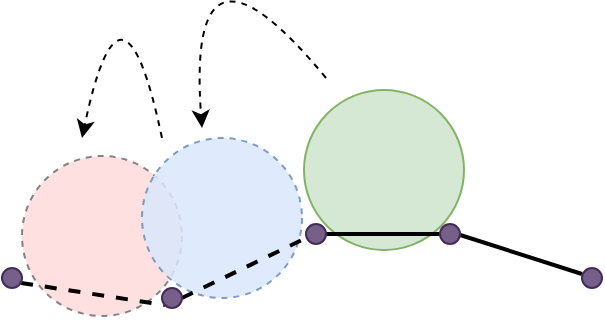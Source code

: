 <mxfile version="14.7.0" type="device" pages="6"><diagram id="McyWJJB7slgxtzkag8e3" name="fig1"><mxGraphModel dx="1038" dy="548" grid="1" gridSize="10" guides="1" tooltips="1" connect="1" arrows="1" fold="1" page="1" pageScale="1" pageWidth="850" pageHeight="1100" math="0" shadow="0"><root><mxCell id="0"/><mxCell id="1" parent="0"/><mxCell id="WJfNXhiobhw3W7IoiTRp-14" value="" style="ellipse;whiteSpace=wrap;html=1;aspect=fixed;fillColor=#ffcccc;strokeColor=#36393d;dashed=1;opacity=60;" vertex="1" parent="1"><mxGeometry x="220" y="214" width="80" height="80" as="geometry"/></mxCell><mxCell id="WJfNXhiobhw3W7IoiTRp-1" value="" style="ellipse;whiteSpace=wrap;html=1;aspect=fixed;fillColor=#d5e8d4;strokeColor=#82b366;" vertex="1" parent="1"><mxGeometry x="361" y="181" width="80" height="80" as="geometry"/></mxCell><mxCell id="WJfNXhiobhw3W7IoiTRp-6" value="" style="ellipse;whiteSpace=wrap;html=1;aspect=fixed;fillColor=#dae8fc;strokeColor=#6c8ebf;dashed=1;opacity=85;" vertex="1" parent="1"><mxGeometry x="280" y="205" width="80" height="80" as="geometry"/></mxCell><mxCell id="WJfNXhiobhw3W7IoiTRp-7" value="" style="curved=1;endArrow=classic;html=1;dashed=1;" edge="1" parent="1"><mxGeometry width="50" height="50" relative="1" as="geometry"><mxPoint x="372" y="175" as="sourcePoint"/><mxPoint x="310" y="200" as="targetPoint"/><Array as="points"><mxPoint x="372" y="175"/><mxPoint x="302" y="90"/></Array></mxGeometry></mxCell><mxCell id="WJfNXhiobhw3W7IoiTRp-8" value="" style="endArrow=none;html=1;entryX=0;entryY=0.5;entryDx=0;entryDy=0;strokeWidth=2;" edge="1" parent="1" target="WJfNXhiobhw3W7IoiTRp-2"><mxGeometry width="50" height="50" relative="1" as="geometry"><mxPoint x="371" y="253" as="sourcePoint"/><mxPoint x="429" y="248" as="targetPoint"/></mxGeometry></mxCell><mxCell id="WJfNXhiobhw3W7IoiTRp-9" value="" style="endArrow=none;html=1;strokeWidth=2;dashed=1;entryX=1.045;entryY=0.615;entryDx=0;entryDy=0;entryPerimeter=0;exitX=1;exitY=0.5;exitDx=0;exitDy=0;" edge="1" parent="1" source="WJfNXhiobhw3W7IoiTRp-5" target="WJfNXhiobhw3W7IoiTRp-6"><mxGeometry width="50" height="50" relative="1" as="geometry"><mxPoint x="310" y="281" as="sourcePoint"/><mxPoint x="370" y="250" as="targetPoint"/></mxGeometry></mxCell><mxCell id="WJfNXhiobhw3W7IoiTRp-10" value="" style="endArrow=none;html=1;strokeWidth=2;exitX=0.854;exitY=0.2;exitDx=0;exitDy=0;exitPerimeter=0;" edge="1" parent="1"><mxGeometry width="50" height="50" relative="1" as="geometry"><mxPoint x="437.54" y="253" as="sourcePoint"/><mxPoint x="500" y="273" as="targetPoint"/></mxGeometry></mxCell><mxCell id="WJfNXhiobhw3W7IoiTRp-11" value="" style="ellipse;whiteSpace=wrap;html=1;aspect=fixed;fillColor=#76608a;strokeColor=#432D57;fontColor=#ffffff;" vertex="1" parent="1"><mxGeometry x="500" y="270" width="10" height="10" as="geometry"/></mxCell><mxCell id="WJfNXhiobhw3W7IoiTRp-13" value="" style="endArrow=none;html=1;strokeWidth=2;dashed=1;exitX=1;exitY=0;exitDx=0;exitDy=0;entryX=0;entryY=1;entryDx=0;entryDy=0;" edge="1" parent="1" target="WJfNXhiobhw3W7IoiTRp-5"><mxGeometry width="50" height="50" relative="1" as="geometry"><mxPoint x="219.536" y="277.464" as="sourcePoint"/><mxPoint x="291" y="283" as="targetPoint"/></mxGeometry></mxCell><mxCell id="WJfNXhiobhw3W7IoiTRp-15" value="" style="curved=1;endArrow=classic;html=1;dashed=1;" edge="1" parent="1"><mxGeometry width="50" height="50" relative="1" as="geometry"><mxPoint x="290" y="205" as="sourcePoint"/><mxPoint x="250" y="205" as="targetPoint"/><Array as="points"><mxPoint x="290" y="205"/><mxPoint x="270" y="110"/></Array></mxGeometry></mxCell><mxCell id="WJfNXhiobhw3W7IoiTRp-2" value="" style="ellipse;whiteSpace=wrap;html=1;aspect=fixed;fillColor=#76608a;strokeColor=#432D57;fontColor=#ffffff;" vertex="1" parent="1"><mxGeometry x="429" y="248" width="10" height="10" as="geometry"/></mxCell><mxCell id="WJfNXhiobhw3W7IoiTRp-3" value="" style="ellipse;whiteSpace=wrap;html=1;aspect=fixed;fillColor=#76608a;strokeColor=#432D57;fontColor=#ffffff;" vertex="1" parent="1"><mxGeometry x="362" y="248" width="10" height="10" as="geometry"/></mxCell><mxCell id="WJfNXhiobhw3W7IoiTRp-5" value="" style="ellipse;whiteSpace=wrap;html=1;aspect=fixed;fillColor=#76608a;strokeColor=#432D57;fontColor=#ffffff;" vertex="1" parent="1"><mxGeometry x="290" y="280" width="10" height="10" as="geometry"/></mxCell><mxCell id="WJfNXhiobhw3W7IoiTRp-12" value="" style="ellipse;whiteSpace=wrap;html=1;aspect=fixed;fillColor=#76608a;strokeColor=#432D57;fontColor=#ffffff;" vertex="1" parent="1"><mxGeometry x="210" y="270" width="10" height="10" as="geometry"/></mxCell></root></mxGraphModel></diagram><diagram id="xUUzEKkijqTfTejc6-mS" name="fig2"><mxGraphModel dx="865" dy="409" grid="1" gridSize="10" guides="1" tooltips="1" connect="1" arrows="1" fold="1" page="1" pageScale="1" pageWidth="850" pageHeight="1100" math="0" shadow="0"><root><mxCell id="mQJlrLMJaG-3CKqJu2vz-0"/><mxCell id="mQJlrLMJaG-3CKqJu2vz-1" parent="mQJlrLMJaG-3CKqJu2vz-0"/><mxCell id="8641S1xdZxsPxGsttCJT-1" value="" style="ellipse;whiteSpace=wrap;html=1;aspect=fixed;fillColor=#76608a;strokeColor=#432D57;fontColor=#ffffff;" vertex="1" parent="mQJlrLMJaG-3CKqJu2vz-1"><mxGeometry x="360" y="245" width="10" height="10" as="geometry"/></mxCell><mxCell id="TNHSLj_op2m4WKeNUAd5-0" value="" style="ellipse;whiteSpace=wrap;html=1;aspect=fixed;fillColor=#d5e8d4;strokeColor=#82b366;" vertex="1" parent="mQJlrLMJaG-3CKqJu2vz-1"><mxGeometry x="360" y="180" width="80" height="80" as="geometry"/></mxCell><mxCell id="TNHSLj_op2m4WKeNUAd5-1" value="" style="ellipse;whiteSpace=wrap;html=1;aspect=fixed;fillColor=#76608a;strokeColor=#432D57;fontColor=#ffffff;" vertex="1" parent="mQJlrLMJaG-3CKqJu2vz-1"><mxGeometry x="490" y="261" width="10" height="10" as="geometry"/></mxCell><mxCell id="TNHSLj_op2m4WKeNUAd5-6" value="" style="ellipse;whiteSpace=wrap;html=1;aspect=fixed;fillColor=#76608a;strokeColor=#432D57;fontColor=#ffffff;" vertex="1" parent="mQJlrLMJaG-3CKqJu2vz-1"><mxGeometry x="300" y="230" width="10" height="10" as="geometry"/></mxCell><mxCell id="TNHSLj_op2m4WKeNUAd5-10" value="" style="endArrow=classic;html=1;strokeColor=#000000;strokeWidth=1;dashed=1;startArrow=classic;startFill=1;endFill=1;dashPattern=1 1;" edge="1" parent="mQJlrLMJaG-3CKqJu2vz-1"><mxGeometry width="50" height="50" relative="1" as="geometry"><mxPoint x="359" y="220" as="sourcePoint"/><mxPoint x="399" y="220" as="targetPoint"/></mxGeometry></mxCell><mxCell id="TNHSLj_op2m4WKeNUAd5-11" value="r" style="text;html=1;strokeColor=none;fillColor=none;align=center;verticalAlign=middle;whiteSpace=wrap;rounded=0;dashed=1;opacity=85;" vertex="1" parent="mQJlrLMJaG-3CKqJu2vz-1"><mxGeometry x="360" y="197" width="40" height="20" as="geometry"/></mxCell><mxCell id="gMS-cMpgUcJ2Rg2c8s0q-0" value="" style="endArrow=none;html=1;strokeColor=#000000;strokeWidth=2;" edge="1" parent="mQJlrLMJaG-3CKqJu2vz-1"><mxGeometry width="50" height="50" relative="1" as="geometry"><mxPoint x="370" y="249" as="sourcePoint"/><mxPoint x="440" y="249" as="targetPoint"/></mxGeometry></mxCell><mxCell id="8641S1xdZxsPxGsttCJT-0" value="" style="ellipse;whiteSpace=wrap;html=1;aspect=fixed;fillColor=#76608a;strokeColor=#432D57;fontColor=#ffffff;" vertex="1" parent="mQJlrLMJaG-3CKqJu2vz-1"><mxGeometry x="431" y="243" width="10" height="10" as="geometry"/></mxCell><mxCell id="gMS-cMpgUcJ2Rg2c8s0q-1" value="" style="ellipse;whiteSpace=wrap;html=1;aspect=fixed;dashed=1;opacity=85;fillColor=#00994D;strokeColor=#00CC00;" vertex="1" parent="mQJlrLMJaG-3CKqJu2vz-1"><mxGeometry x="398" y="217" width="5" height="5" as="geometry"/></mxCell></root></mxGraphModel></diagram><diagram id="gimRj_-tZtLqCmrQDV1l" name="fig3"><mxGraphModel dx="1038" dy="491" grid="1" gridSize="10" guides="1" tooltips="1" connect="1" arrows="1" fold="1" page="1" pageScale="1" pageWidth="850" pageHeight="1100" math="0" shadow="0"><root><mxCell id="xwHCb1eLwYluOGuVsTcK-0"/><mxCell id="xwHCb1eLwYluOGuVsTcK-1" parent="xwHCb1eLwYluOGuVsTcK-0"/><mxCell id="xwHCb1eLwYluOGuVsTcK-3" value="" style="shape=cube;whiteSpace=wrap;html=1;boundedLbl=1;backgroundOutline=1;darkOpacity=0.05;darkOpacity2=0.1;dashed=1;opacity=85;fontColor=#000000;fillColor=#FFB366;strokeColor=#CC6600;" vertex="1" parent="xwHCb1eLwYluOGuVsTcK-1"><mxGeometry x="380" y="280" width="120" height="80" as="geometry"/></mxCell><mxCell id="xwHCb1eLwYluOGuVsTcK-4" value="" style="shape=cube;whiteSpace=wrap;html=1;boundedLbl=1;backgroundOutline=1;darkOpacity=0.05;darkOpacity2=0.1;dashed=1;opacity=85;fontColor=#000000;fillColor=#FFB366;strokeColor=#CC6600;" vertex="1" parent="xwHCb1eLwYluOGuVsTcK-1"><mxGeometry x="380" y="220" width="120" height="80" as="geometry"/></mxCell><mxCell id="xwHCb1eLwYluOGuVsTcK-5" value="" style="shape=cube;whiteSpace=wrap;html=1;boundedLbl=1;backgroundOutline=1;darkOpacity=0.05;darkOpacity2=0.1;dashed=1;opacity=85;fontColor=#000000;fillColor=#FFB366;strokeColor=#CC6600;" vertex="1" parent="xwHCb1eLwYluOGuVsTcK-1"><mxGeometry x="380" y="160" width="120" height="80" as="geometry"/></mxCell><mxCell id="xwHCb1eLwYluOGuVsTcK-8" value="" style="shape=cube;whiteSpace=wrap;html=1;boundedLbl=1;backgroundOutline=1;darkOpacity=0.05;darkOpacity2=0.1;dashed=1;opacity=85;fontColor=#000000;fillColor=#FFB366;strokeColor=#CC6600;" vertex="1" parent="xwHCb1eLwYluOGuVsTcK-1"><mxGeometry x="280" y="280" width="120" height="80" as="geometry"/></mxCell><mxCell id="xwHCb1eLwYluOGuVsTcK-10" value="" style="shape=cube;whiteSpace=wrap;html=1;boundedLbl=1;backgroundOutline=1;darkOpacity=0.05;darkOpacity2=0.1;dashed=1;opacity=85;fontColor=#000000;fillColor=#FFB366;strokeColor=#CC6600;" vertex="1" parent="xwHCb1eLwYluOGuVsTcK-1"><mxGeometry x="181" y="280" width="120" height="80" as="geometry"/></mxCell><mxCell id="92AWv-ZQTvZantm0mAcI-4" value="" style="ellipse;whiteSpace=wrap;html=1;aspect=fixed;fillColor=#76608a;strokeColor=#432D57;fontColor=#ffffff;" vertex="1" parent="xwHCb1eLwYluOGuVsTcK-1"><mxGeometry x="235" y="330" width="10" height="10" as="geometry"/></mxCell><mxCell id="92AWv-ZQTvZantm0mAcI-6" value="" style="ellipse;whiteSpace=wrap;html=1;aspect=fixed;fillColor=#76608a;strokeColor=#432D57;fontColor=#ffffff;" vertex="1" parent="xwHCb1eLwYluOGuVsTcK-1"><mxGeometry x="425" y="280" width="10" height="10" as="geometry"/></mxCell><mxCell id="92AWv-ZQTvZantm0mAcI-7" value="" style="ellipse;whiteSpace=wrap;html=1;aspect=fixed;fillColor=#76608a;strokeColor=#432D57;fontColor=#ffffff;" vertex="1" parent="xwHCb1eLwYluOGuVsTcK-1"><mxGeometry x="470" y="340" width="10" height="10" as="geometry"/></mxCell><mxCell id="92AWv-ZQTvZantm0mAcI-8" value="" style="ellipse;whiteSpace=wrap;html=1;aspect=fixed;fillColor=#76608a;strokeColor=#432D57;fontColor=#ffffff;" vertex="1" parent="xwHCb1eLwYluOGuVsTcK-1"><mxGeometry x="460" y="205" width="10" height="10" as="geometry"/></mxCell><mxCell id="92AWv-ZQTvZantm0mAcI-9" value="" style="ellipse;whiteSpace=wrap;html=1;aspect=fixed;fillColor=#76608a;strokeColor=#432D57;fontColor=#ffffff;" vertex="1" parent="xwHCb1eLwYluOGuVsTcK-1"><mxGeometry x="320" y="340" width="10" height="10" as="geometry"/></mxCell><mxCell id="92AWv-ZQTvZantm0mAcI-10" value="" style="ellipse;whiteSpace=wrap;html=1;aspect=fixed;fillColor=#76608a;strokeColor=#432D57;fontColor=#ffffff;" vertex="1" parent="xwHCb1eLwYluOGuVsTcK-1"><mxGeometry x="350" y="340" width="10" height="10" as="geometry"/></mxCell><mxCell id="92AWv-ZQTvZantm0mAcI-13" value="" style="ellipse;whiteSpace=wrap;html=1;aspect=fixed;fillColor=#76608a;strokeColor=#432D57;fontColor=#ffffff;" vertex="1" parent="xwHCb1eLwYluOGuVsTcK-1"><mxGeometry x="340" y="320" width="10" height="10" as="geometry"/></mxCell><mxCell id="92AWv-ZQTvZantm0mAcI-14" value="" style="ellipse;whiteSpace=wrap;html=1;aspect=fixed;fillColor=#76608a;strokeColor=#432D57;fontColor=#ffffff;" vertex="1" parent="xwHCb1eLwYluOGuVsTcK-1"><mxGeometry x="270" y="310" width="10" height="10" as="geometry"/></mxCell><mxCell id="92AWv-ZQTvZantm0mAcI-15" value="" style="ellipse;whiteSpace=wrap;html=1;aspect=fixed;fillColor=#76608a;strokeColor=#432D57;fontColor=#ffffff;" vertex="1" parent="xwHCb1eLwYluOGuVsTcK-1"><mxGeometry x="460" y="245" width="10" height="10" as="geometry"/></mxCell><mxCell id="92AWv-ZQTvZantm0mAcI-16" value="" style="ellipse;whiteSpace=wrap;html=1;aspect=fixed;fillColor=#76608a;strokeColor=#432D57;fontColor=#ffffff;" vertex="1" parent="xwHCb1eLwYluOGuVsTcK-1"><mxGeometry x="460" y="270" width="10" height="10" as="geometry"/></mxCell><mxCell id="92AWv-ZQTvZantm0mAcI-17" value="" style="endArrow=classic;startArrow=classic;html=1;dashed=1;dashPattern=1 1;strokeWidth=2;" edge="1" parent="xwHCb1eLwYluOGuVsTcK-1"><mxGeometry width="50" height="50" relative="1" as="geometry"><mxPoint x="190" y="150" as="sourcePoint"/><mxPoint x="280" y="150" as="targetPoint"/></mxGeometry></mxCell><mxCell id="92AWv-ZQTvZantm0mAcI-18" value="&lt;b&gt;2r&lt;/b&gt;" style="text;html=1;strokeColor=none;fillColor=none;align=center;verticalAlign=middle;whiteSpace=wrap;rounded=0;dashed=1;opacity=85;" vertex="1" parent="xwHCb1eLwYluOGuVsTcK-1"><mxGeometry x="210" y="120" width="40" height="20" as="geometry"/></mxCell><mxCell id="92AWv-ZQTvZantm0mAcI-19" value="" style="endArrow=classic;startArrow=classic;html=1;dashed=1;dashPattern=1 1;strokeWidth=2;" edge="1" parent="xwHCb1eLwYluOGuVsTcK-1"><mxGeometry width="50" height="50" relative="1" as="geometry"><mxPoint x="170" y="220" as="sourcePoint"/><mxPoint x="170" y="160" as="targetPoint"/></mxGeometry></mxCell><mxCell id="92AWv-ZQTvZantm0mAcI-20" value="&lt;b&gt;2r&lt;/b&gt;" style="text;html=1;strokeColor=none;fillColor=none;align=center;verticalAlign=middle;whiteSpace=wrap;rounded=0;dashed=1;opacity=85;" vertex="1" parent="xwHCb1eLwYluOGuVsTcK-1"><mxGeometry x="120" y="175" width="40" height="20" as="geometry"/></mxCell><mxCell id="xwHCb1eLwYluOGuVsTcK-7" value="" style="shape=cube;whiteSpace=wrap;html=1;boundedLbl=1;backgroundOutline=1;darkOpacity=0.05;darkOpacity2=0.1;dashed=1;opacity=85;fillColor=#cdeb8b;strokeColor=#36393d;" vertex="1" parent="xwHCb1eLwYluOGuVsTcK-1"><mxGeometry x="281" y="220" width="120" height="80" as="geometry"/></mxCell><mxCell id="92AWv-ZQTvZantm0mAcI-1" value="" style="ellipse;whiteSpace=wrap;html=1;aspect=fixed;fillColor=#76608a;strokeColor=#432D57;fontColor=#ffffff;" vertex="1" parent="xwHCb1eLwYluOGuVsTcK-1"><mxGeometry x="370" y="255" width="10" height="10" as="geometry"/></mxCell><mxCell id="92AWv-ZQTvZantm0mAcI-0" value="" style="ellipse;whiteSpace=wrap;html=1;aspect=fixed;fillColor=#76608a;strokeColor=#432D57;fontColor=#ffffff;" vertex="1" parent="xwHCb1eLwYluOGuVsTcK-1"><mxGeometry x="320" y="280" width="10" height="10" as="geometry"/></mxCell><mxCell id="xwHCb1eLwYluOGuVsTcK-6" value="" style="shape=cube;whiteSpace=wrap;html=1;boundedLbl=1;backgroundOutline=1;darkOpacity=0.05;darkOpacity2=0.1;dashed=1;opacity=85;fontColor=#000000;fillColor=#FFB366;strokeColor=#CC6600;" vertex="1" parent="xwHCb1eLwYluOGuVsTcK-1"><mxGeometry x="281" y="160" width="120" height="80" as="geometry"/></mxCell><mxCell id="xwHCb1eLwYluOGuVsTcK-11" value="" style="shape=cube;whiteSpace=wrap;html=1;boundedLbl=1;backgroundOutline=1;darkOpacity=0.05;darkOpacity2=0.1;dashed=1;opacity=85;fontColor=#000000;fillColor=#FFB366;strokeColor=#CC6600;" vertex="1" parent="xwHCb1eLwYluOGuVsTcK-1"><mxGeometry x="181" y="220" width="120" height="80" as="geometry"/></mxCell><mxCell id="92AWv-ZQTvZantm0mAcI-2" value="" style="ellipse;whiteSpace=wrap;html=1;aspect=fixed;fillColor=#76608a;strokeColor=#432D57;fontColor=#ffffff;" vertex="1" parent="xwHCb1eLwYluOGuVsTcK-1"><mxGeometry x="310" y="195" width="10" height="10" as="geometry"/></mxCell><mxCell id="92AWv-ZQTvZantm0mAcI-3" value="" style="ellipse;whiteSpace=wrap;html=1;aspect=fixed;fillColor=#76608a;strokeColor=#432D57;fontColor=#ffffff;" vertex="1" parent="xwHCb1eLwYluOGuVsTcK-1"><mxGeometry x="220" y="270" width="10" height="10" as="geometry"/></mxCell><mxCell id="xwHCb1eLwYluOGuVsTcK-9" value="" style="shape=cube;whiteSpace=wrap;html=1;boundedLbl=1;backgroundOutline=1;darkOpacity=0.05;darkOpacity2=0.1;dashed=1;opacity=85;fontColor=#000000;fillColor=#FFB366;strokeColor=#CC6600;" vertex="1" parent="xwHCb1eLwYluOGuVsTcK-1"><mxGeometry x="180" y="160" width="120" height="80" as="geometry"/></mxCell><mxCell id="92AWv-ZQTvZantm0mAcI-5" value="" style="ellipse;whiteSpace=wrap;html=1;aspect=fixed;fillColor=#76608a;strokeColor=#432D57;fontColor=#ffffff;" vertex="1" parent="xwHCb1eLwYluOGuVsTcK-1"><mxGeometry x="270" y="205" width="10" height="10" as="geometry"/></mxCell></root></mxGraphModel></diagram><diagram id="tXAduwIjZmptckJVi6uh" name="fig4"><mxGraphModel dx="1038" dy="548" grid="1" gridSize="10" guides="1" tooltips="1" connect="1" arrows="1" fold="1" page="1" pageScale="1" pageWidth="850" pageHeight="1100" math="0" shadow="0"><root><mxCell id="Fuq_MkW_9nn9NJ43idgY-0"/><mxCell id="Fuq_MkW_9nn9NJ43idgY-1" parent="Fuq_MkW_9nn9NJ43idgY-0"/><mxCell id="Fuq_MkW_9nn9NJ43idgY-3" value="" style="triangle;whiteSpace=wrap;html=1;fillColor=#ffcccc;opacity=85;rotation=-30;strokeColor=#FF6666;" vertex="1" parent="Fuq_MkW_9nn9NJ43idgY-1"><mxGeometry x="369.46" y="155.5" width="75.29" height="174.9" as="geometry"/></mxCell><mxCell id="Fuq_MkW_9nn9NJ43idgY-4" value="e" style="text;html=1;strokeColor=none;fillColor=none;align=center;verticalAlign=middle;whiteSpace=wrap;rounded=0;dashed=1;opacity=85;" vertex="1" parent="Fuq_MkW_9nn9NJ43idgY-1"><mxGeometry x="380" y="190" width="40" height="20" as="geometry"/></mxCell><mxCell id="KLux3uQSpgtwb2YPUPci-0" value="" style="ellipse;whiteSpace=wrap;html=1;aspect=fixed;fillColor=#76608a;strokeColor=#432D57;fontColor=#ffffff;" vertex="1" parent="Fuq_MkW_9nn9NJ43idgY-1"><mxGeometry x="300" y="250" width="10" height="10" as="geometry"/></mxCell><mxCell id="KLux3uQSpgtwb2YPUPci-2" value="" style="endArrow=none;dashed=1;html=1;dashPattern=1 3;strokeWidth=2;exitX=1;exitY=0;exitDx=0;exitDy=0;" edge="1" parent="Fuq_MkW_9nn9NJ43idgY-1" source="KLux3uQSpgtwb2YPUPci-0"><mxGeometry width="50" height="50" relative="1" as="geometry"><mxPoint x="280" y="240" as="sourcePoint"/><mxPoint x="330" y="190" as="targetPoint"/></mxGeometry></mxCell><mxCell id="KLux3uQSpgtwb2YPUPci-3" value="" style="endArrow=none;dashed=1;html=1;dashPattern=1 3;strokeWidth=2;exitX=1;exitY=0.5;exitDx=0;exitDy=0;" edge="1" parent="Fuq_MkW_9nn9NJ43idgY-1" source="KLux3uQSpgtwb2YPUPci-0"><mxGeometry width="50" height="50" relative="1" as="geometry"><mxPoint x="419.996" y="285.734" as="sourcePoint"/><mxPoint x="441.46" y="224.27" as="targetPoint"/></mxGeometry></mxCell><mxCell id="KLux3uQSpgtwb2YPUPci-4" value="" style="ellipse;whiteSpace=wrap;html=1;aspect=fixed;fontColor=#ffffff;fillColor=#FF9999;strokeColor=#660000;" vertex="1" parent="Fuq_MkW_9nn9NJ43idgY-1"><mxGeometry x="413" y="331.4" width="10" height="10" as="geometry"/></mxCell><mxCell id="KLux3uQSpgtwb2YPUPci-5" value="p" style="text;html=1;strokeColor=none;fillColor=none;align=center;verticalAlign=middle;whiteSpace=wrap;rounded=0;opacity=85;" vertex="1" parent="Fuq_MkW_9nn9NJ43idgY-1"><mxGeometry x="398" y="341" width="40" height="20" as="geometry"/></mxCell><mxCell id="KLux3uQSpgtwb2YPUPci-6" value="p'" style="text;html=1;strokeColor=none;fillColor=none;align=center;verticalAlign=middle;whiteSpace=wrap;rounded=0;opacity=85;" vertex="1" parent="Fuq_MkW_9nn9NJ43idgY-1"><mxGeometry x="271" y="258" width="40" height="20" as="geometry"/></mxCell></root></mxGraphModel></diagram><diagram id="t8mKZqu6CG5QApwfyYmH" name="fig5"><mxGraphModel dx="1038" dy="491" grid="1" gridSize="10" guides="1" tooltips="1" connect="1" arrows="1" fold="1" page="1" pageScale="1" pageWidth="850" pageHeight="1100" math="0" shadow="0"><root><mxCell id="zraCS5P09dQYsKSwnBkm-0"/><mxCell id="zraCS5P09dQYsKSwnBkm-1" parent="zraCS5P09dQYsKSwnBkm-0"/><mxCell id="zraCS5P09dQYsKSwnBkm-3" value="" style="endArrow=none;html=1;strokeColor=#000000;strokeWidth=2;" edge="1" parent="zraCS5P09dQYsKSwnBkm-1"><mxGeometry width="50" height="50" relative="1" as="geometry"><mxPoint x="410" y="310" as="sourcePoint"/><mxPoint x="410" y="170" as="targetPoint"/><Array as="points"><mxPoint x="410" y="200"/></Array></mxGeometry></mxCell><mxCell id="zraCS5P09dQYsKSwnBkm-4" value="" style="endArrow=none;html=1;strokeColor=#000000;strokeWidth=2;" edge="1" parent="zraCS5P09dQYsKSwnBkm-1"><mxGeometry width="50" height="50" relative="1" as="geometry"><mxPoint x="340" y="380" as="sourcePoint"/><mxPoint x="410" y="310" as="targetPoint"/><Array as="points"/></mxGeometry></mxCell><mxCell id="zraCS5P09dQYsKSwnBkm-5" value="" style="endArrow=none;html=1;strokeColor=#000000;strokeWidth=2;" edge="1" parent="zraCS5P09dQYsKSwnBkm-1"><mxGeometry width="50" height="50" relative="1" as="geometry"><mxPoint x="550" y="310" as="sourcePoint"/><mxPoint x="410" y="310" as="targetPoint"/><Array as="points"/></mxGeometry></mxCell><mxCell id="zraCS5P09dQYsKSwnBkm-2" value="" style="shape=cube;whiteSpace=wrap;html=1;boundedLbl=1;backgroundOutline=1;darkOpacity=0.05;darkOpacity2=0.1;strokeColor=#6c8ebf;fillColor=#dae8fc;opacity=85;size=30;rotation=90;" vertex="1" parent="zraCS5P09dQYsKSwnBkm-1"><mxGeometry x="385" y="235" width="100" height="110" as="geometry"/></mxCell><mxCell id="zraCS5P09dQYsKSwnBkm-6" value="p" style="text;html=1;strokeColor=none;fillColor=none;align=center;verticalAlign=middle;whiteSpace=wrap;rounded=0;opacity=85;" vertex="1" parent="zraCS5P09dQYsKSwnBkm-1"><mxGeometry x="445" y="345" width="40" height="20" as="geometry"/></mxCell><mxCell id="zraCS5P09dQYsKSwnBkm-7" value="" style="ellipse;whiteSpace=wrap;html=1;aspect=fixed;strokeColor=#660000;fillColor=#FF9999;" vertex="1" parent="zraCS5P09dQYsKSwnBkm-1"><mxGeometry x="455" y="335" width="10" height="10" as="geometry"/></mxCell></root></mxGraphModel></diagram><diagram id="nCRh31F05SxgAM8xzOOv" name="fig6"><mxGraphModel dx="1038" dy="491" grid="1" gridSize="10" guides="1" tooltips="1" connect="1" arrows="1" fold="1" page="1" pageScale="1" pageWidth="850" pageHeight="1100" math="0" shadow="0"><root><mxCell id="VbJgpe3DWEedxVvG0lIc-0"/><mxCell id="VbJgpe3DWEedxVvG0lIc-1" parent="VbJgpe3DWEedxVvG0lIc-0"/><mxCell id="VbJgpe3DWEedxVvG0lIc-2" value="" style="rounded=0;whiteSpace=wrap;html=1;strokeColor=#d79b00;fillColor=#ffe6cc;" vertex="1" parent="VbJgpe3DWEedxVvG0lIc-1"><mxGeometry x="140" y="220" width="120" height="60" as="geometry"/></mxCell><mxCell id="VbJgpe3DWEedxVvG0lIc-3" value="&lt;h3&gt;(1, 2, 3)&lt;/h3&gt;" style="text;html=1;strokeColor=none;fillColor=none;align=center;verticalAlign=middle;whiteSpace=wrap;rounded=0;" vertex="1" parent="VbJgpe3DWEedxVvG0lIc-1"><mxGeometry x="155" y="230" width="90" height="40" as="geometry"/></mxCell><mxCell id="VbJgpe3DWEedxVvG0lIc-4" value="" style="endArrow=classic;html=1;strokeColor=#000000;strokeWidth=2;" edge="1" parent="VbJgpe3DWEedxVvG0lIc-1"><mxGeometry width="50" height="50" relative="1" as="geometry"><mxPoint x="280" y="250" as="sourcePoint"/><mxPoint x="390" y="250" as="targetPoint"/></mxGeometry></mxCell><mxCell id="VbJgpe3DWEedxVvG0lIc-5" value="" style="rounded=0;whiteSpace=wrap;html=1;strokeColor=#d79b00;fillColor=#ffe6cc;" vertex="1" parent="VbJgpe3DWEedxVvG0lIc-1"><mxGeometry x="425" y="220" width="120" height="60" as="geometry"/></mxCell><mxCell id="VbJgpe3DWEedxVvG0lIc-6" value="&lt;h3&gt;197121&lt;/h3&gt;" style="text;html=1;strokeColor=none;fillColor=none;align=center;verticalAlign=middle;whiteSpace=wrap;rounded=0;" vertex="1" parent="VbJgpe3DWEedxVvG0lIc-1"><mxGeometry x="440" y="230" width="90" height="40" as="geometry"/></mxCell></root></mxGraphModel></diagram></mxfile>